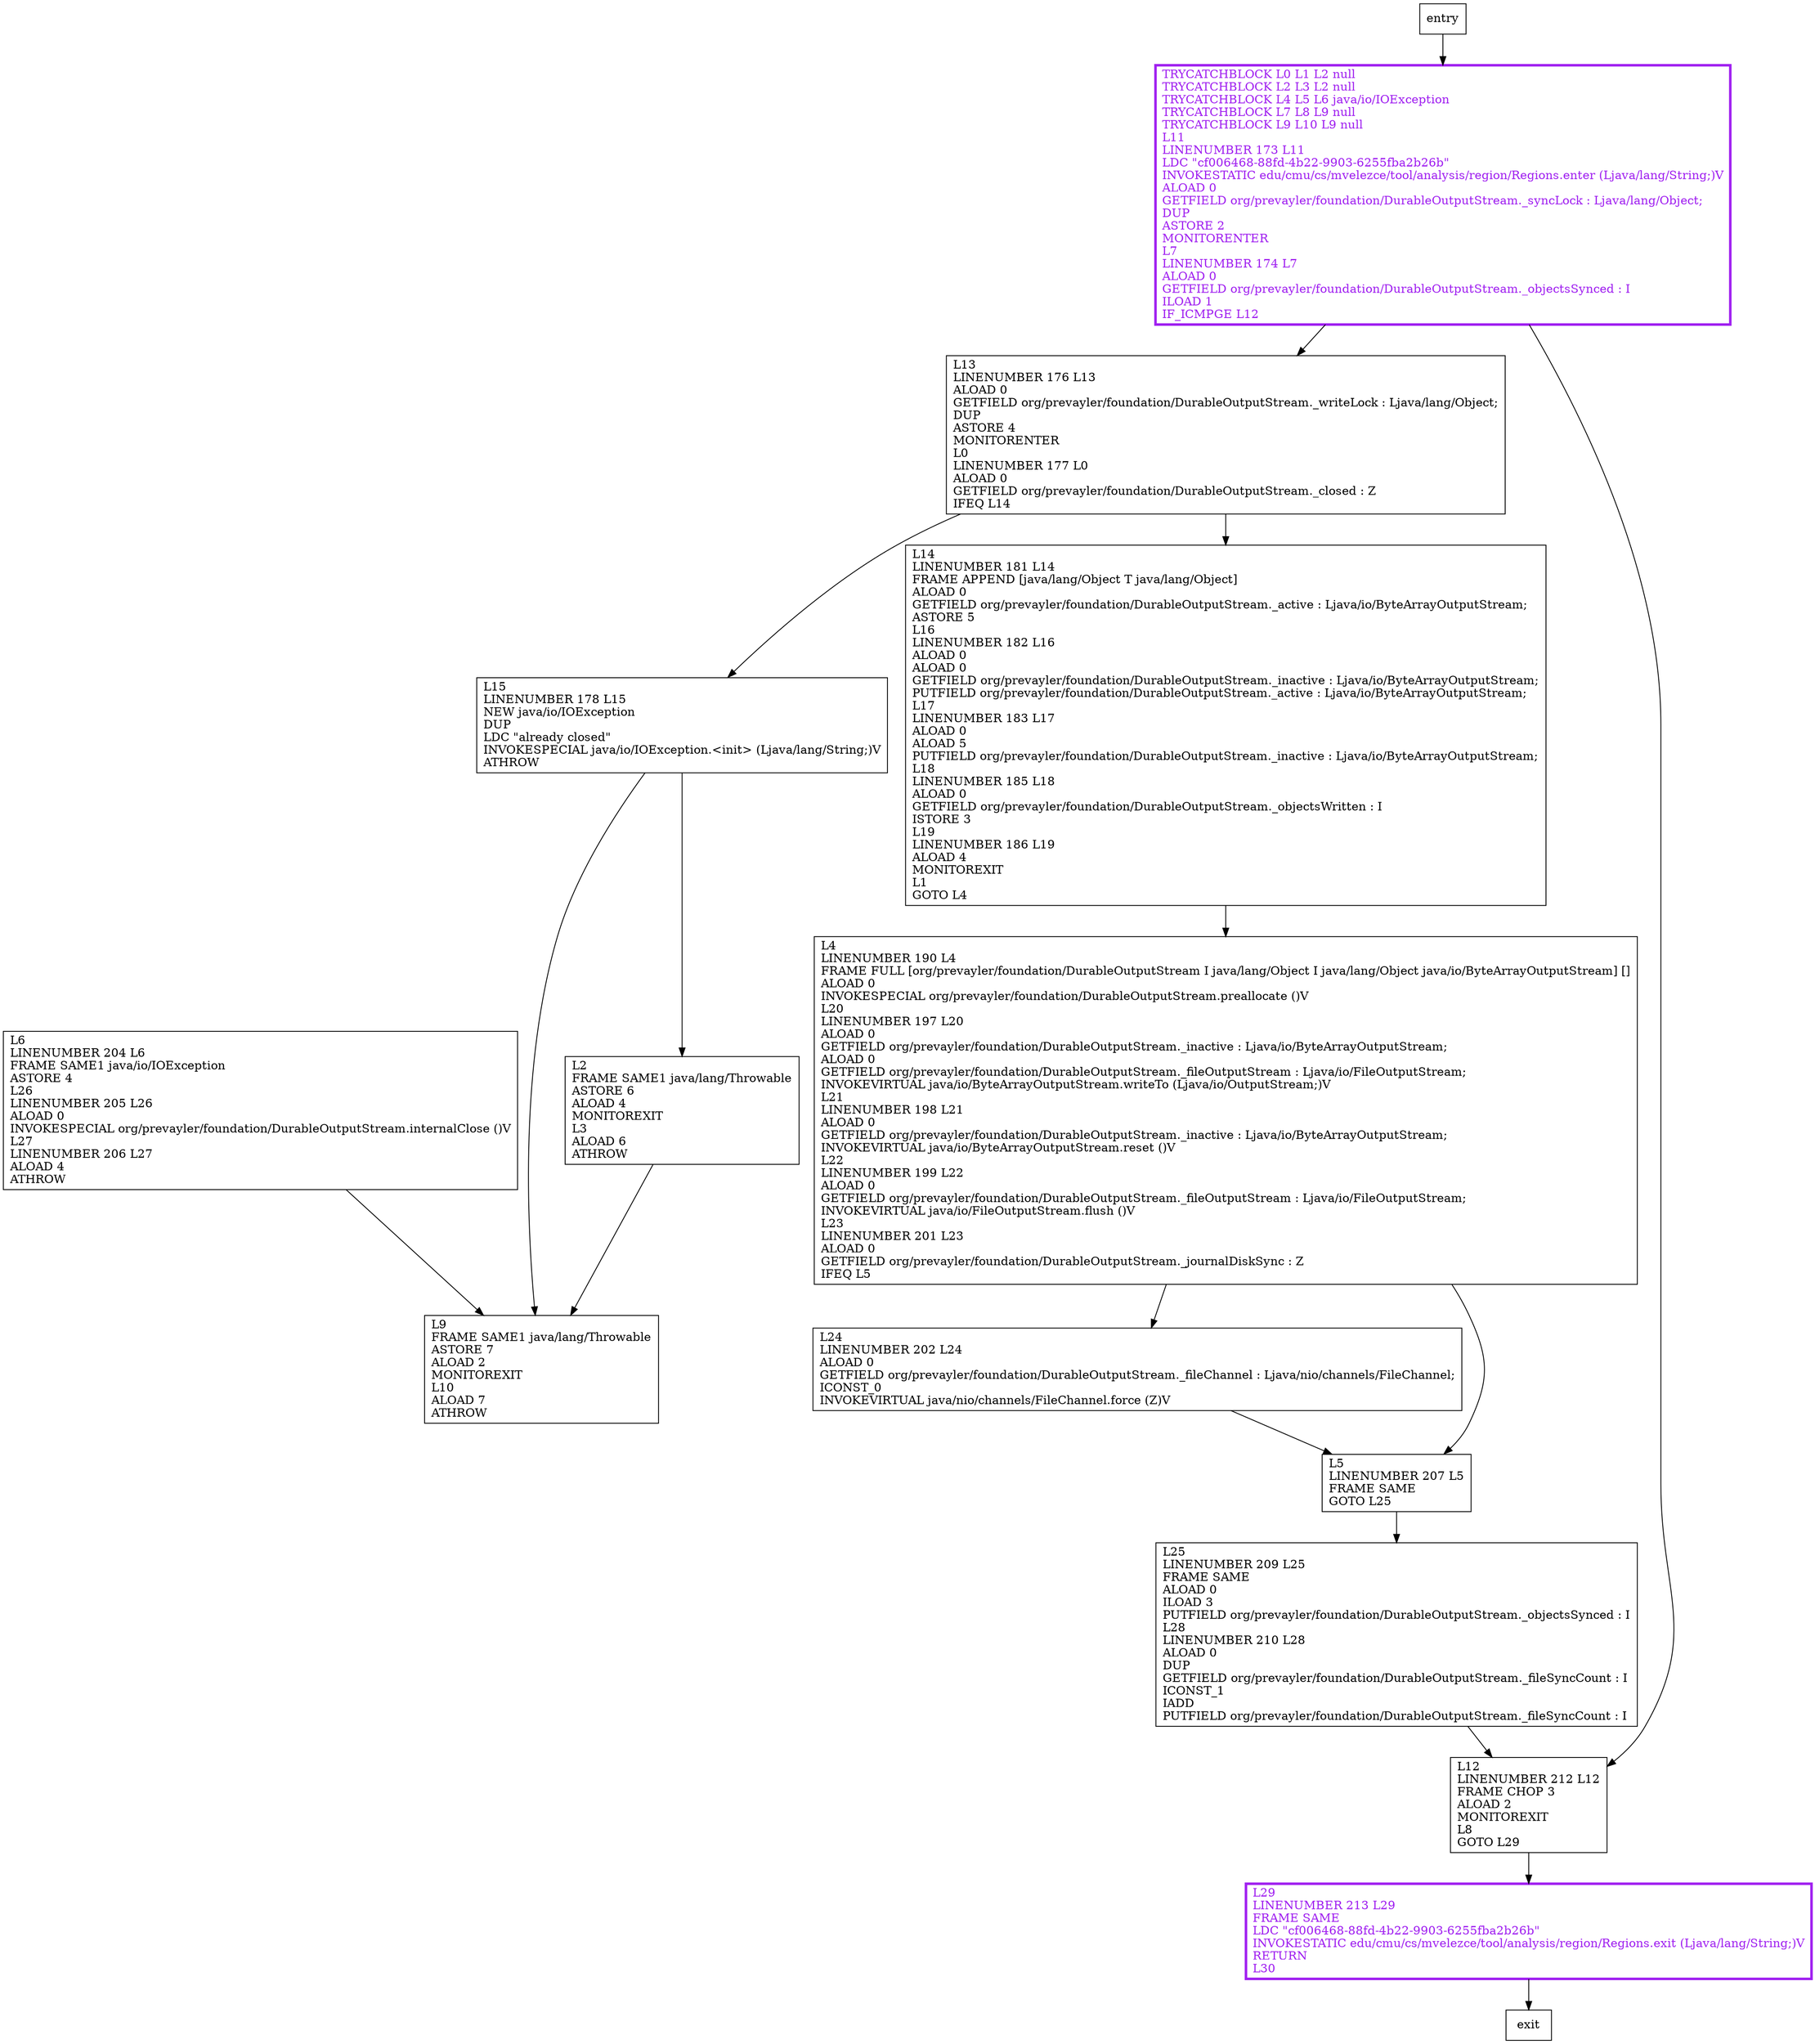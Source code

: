 digraph waitUntilSynced {
node [shape=record];
245765246 [label="L6\lLINENUMBER 204 L6\lFRAME SAME1 java/io/IOException\lASTORE 4\lL26\lLINENUMBER 205 L26\lALOAD 0\lINVOKESPECIAL org/prevayler/foundation/DurableOutputStream.internalClose ()V\lL27\lLINENUMBER 206 L27\lALOAD 4\lATHROW\l"];
270095066 [label="L14\lLINENUMBER 181 L14\lFRAME APPEND [java/lang/Object T java/lang/Object]\lALOAD 0\lGETFIELD org/prevayler/foundation/DurableOutputStream._active : Ljava/io/ByteArrayOutputStream;\lASTORE 5\lL16\lLINENUMBER 182 L16\lALOAD 0\lALOAD 0\lGETFIELD org/prevayler/foundation/DurableOutputStream._inactive : Ljava/io/ByteArrayOutputStream;\lPUTFIELD org/prevayler/foundation/DurableOutputStream._active : Ljava/io/ByteArrayOutputStream;\lL17\lLINENUMBER 183 L17\lALOAD 0\lALOAD 5\lPUTFIELD org/prevayler/foundation/DurableOutputStream._inactive : Ljava/io/ByteArrayOutputStream;\lL18\lLINENUMBER 185 L18\lALOAD 0\lGETFIELD org/prevayler/foundation/DurableOutputStream._objectsWritten : I\lISTORE 3\lL19\lLINENUMBER 186 L19\lALOAD 4\lMONITOREXIT\lL1\lGOTO L4\l"];
285133380 [label="L24\lLINENUMBER 202 L24\lALOAD 0\lGETFIELD org/prevayler/foundation/DurableOutputStream._fileChannel : Ljava/nio/channels/FileChannel;\lICONST_0\lINVOKEVIRTUAL java/nio/channels/FileChannel.force (Z)V\l"];
1354083458 [label="L13\lLINENUMBER 176 L13\lALOAD 0\lGETFIELD org/prevayler/foundation/DurableOutputStream._writeLock : Ljava/lang/Object;\lDUP\lASTORE 4\lMONITORENTER\lL0\lLINENUMBER 177 L0\lALOAD 0\lGETFIELD org/prevayler/foundation/DurableOutputStream._closed : Z\lIFEQ L14\l"];
620557167 [label="L5\lLINENUMBER 207 L5\lFRAME SAME\lGOTO L25\l"];
1292040526 [label="L29\lLINENUMBER 213 L29\lFRAME SAME\lLDC \"cf006468-88fd-4b22-9903-6255fba2b26b\"\lINVOKESTATIC edu/cmu/cs/mvelezce/tool/analysis/region/Regions.exit (Ljava/lang/String;)V\lRETURN\lL30\l"];
865667596 [label="TRYCATCHBLOCK L0 L1 L2 null\lTRYCATCHBLOCK L2 L3 L2 null\lTRYCATCHBLOCK L4 L5 L6 java/io/IOException\lTRYCATCHBLOCK L7 L8 L9 null\lTRYCATCHBLOCK L9 L10 L9 null\lL11\lLINENUMBER 173 L11\lLDC \"cf006468-88fd-4b22-9903-6255fba2b26b\"\lINVOKESTATIC edu/cmu/cs/mvelezce/tool/analysis/region/Regions.enter (Ljava/lang/String;)V\lALOAD 0\lGETFIELD org/prevayler/foundation/DurableOutputStream._syncLock : Ljava/lang/Object;\lDUP\lASTORE 2\lMONITORENTER\lL7\lLINENUMBER 174 L7\lALOAD 0\lGETFIELD org/prevayler/foundation/DurableOutputStream._objectsSynced : I\lILOAD 1\lIF_ICMPGE L12\l"];
726181440 [label="L9\lFRAME SAME1 java/lang/Throwable\lASTORE 7\lALOAD 2\lMONITOREXIT\lL10\lALOAD 7\lATHROW\l"];
1306834002 [label="L12\lLINENUMBER 212 L12\lFRAME CHOP 3\lALOAD 2\lMONITOREXIT\lL8\lGOTO L29\l"];
1068586139 [label="L25\lLINENUMBER 209 L25\lFRAME SAME\lALOAD 0\lILOAD 3\lPUTFIELD org/prevayler/foundation/DurableOutputStream._objectsSynced : I\lL28\lLINENUMBER 210 L28\lALOAD 0\lDUP\lGETFIELD org/prevayler/foundation/DurableOutputStream._fileSyncCount : I\lICONST_1\lIADD\lPUTFIELD org/prevayler/foundation/DurableOutputStream._fileSyncCount : I\l"];
50699452 [label="L4\lLINENUMBER 190 L4\lFRAME FULL [org/prevayler/foundation/DurableOutputStream I java/lang/Object I java/lang/Object java/io/ByteArrayOutputStream] []\lALOAD 0\lINVOKESPECIAL org/prevayler/foundation/DurableOutputStream.preallocate ()V\lL20\lLINENUMBER 197 L20\lALOAD 0\lGETFIELD org/prevayler/foundation/DurableOutputStream._inactive : Ljava/io/ByteArrayOutputStream;\lALOAD 0\lGETFIELD org/prevayler/foundation/DurableOutputStream._fileOutputStream : Ljava/io/FileOutputStream;\lINVOKEVIRTUAL java/io/ByteArrayOutputStream.writeTo (Ljava/io/OutputStream;)V\lL21\lLINENUMBER 198 L21\lALOAD 0\lGETFIELD org/prevayler/foundation/DurableOutputStream._inactive : Ljava/io/ByteArrayOutputStream;\lINVOKEVIRTUAL java/io/ByteArrayOutputStream.reset ()V\lL22\lLINENUMBER 199 L22\lALOAD 0\lGETFIELD org/prevayler/foundation/DurableOutputStream._fileOutputStream : Ljava/io/FileOutputStream;\lINVOKEVIRTUAL java/io/FileOutputStream.flush ()V\lL23\lLINENUMBER 201 L23\lALOAD 0\lGETFIELD org/prevayler/foundation/DurableOutputStream._journalDiskSync : Z\lIFEQ L5\l"];
1806431167 [label="L15\lLINENUMBER 178 L15\lNEW java/io/IOException\lDUP\lLDC \"already closed\"\lINVOKESPECIAL java/io/IOException.\<init\> (Ljava/lang/String;)V\lATHROW\l"];
2125062626 [label="L2\lFRAME SAME1 java/lang/Throwable\lASTORE 6\lALOAD 4\lMONITOREXIT\lL3\lALOAD 6\lATHROW\l"];
entry;
exit;
245765246 -> 726181440;
270095066 -> 50699452;
285133380 -> 620557167;
1354083458 -> 270095066;
1354083458 -> 1806431167;
620557167 -> 1068586139;
1292040526 -> exit;
865667596 -> 1306834002;
865667596 -> 1354083458;
entry -> 865667596;
1306834002 -> 1292040526;
1068586139 -> 1306834002;
50699452 -> 285133380;
50699452 -> 620557167;
1806431167 -> 726181440;
1806431167 -> 2125062626;
2125062626 -> 726181440;
1292040526[fontcolor="purple", penwidth=3, color="purple"];
865667596[fontcolor="purple", penwidth=3, color="purple"];
}
